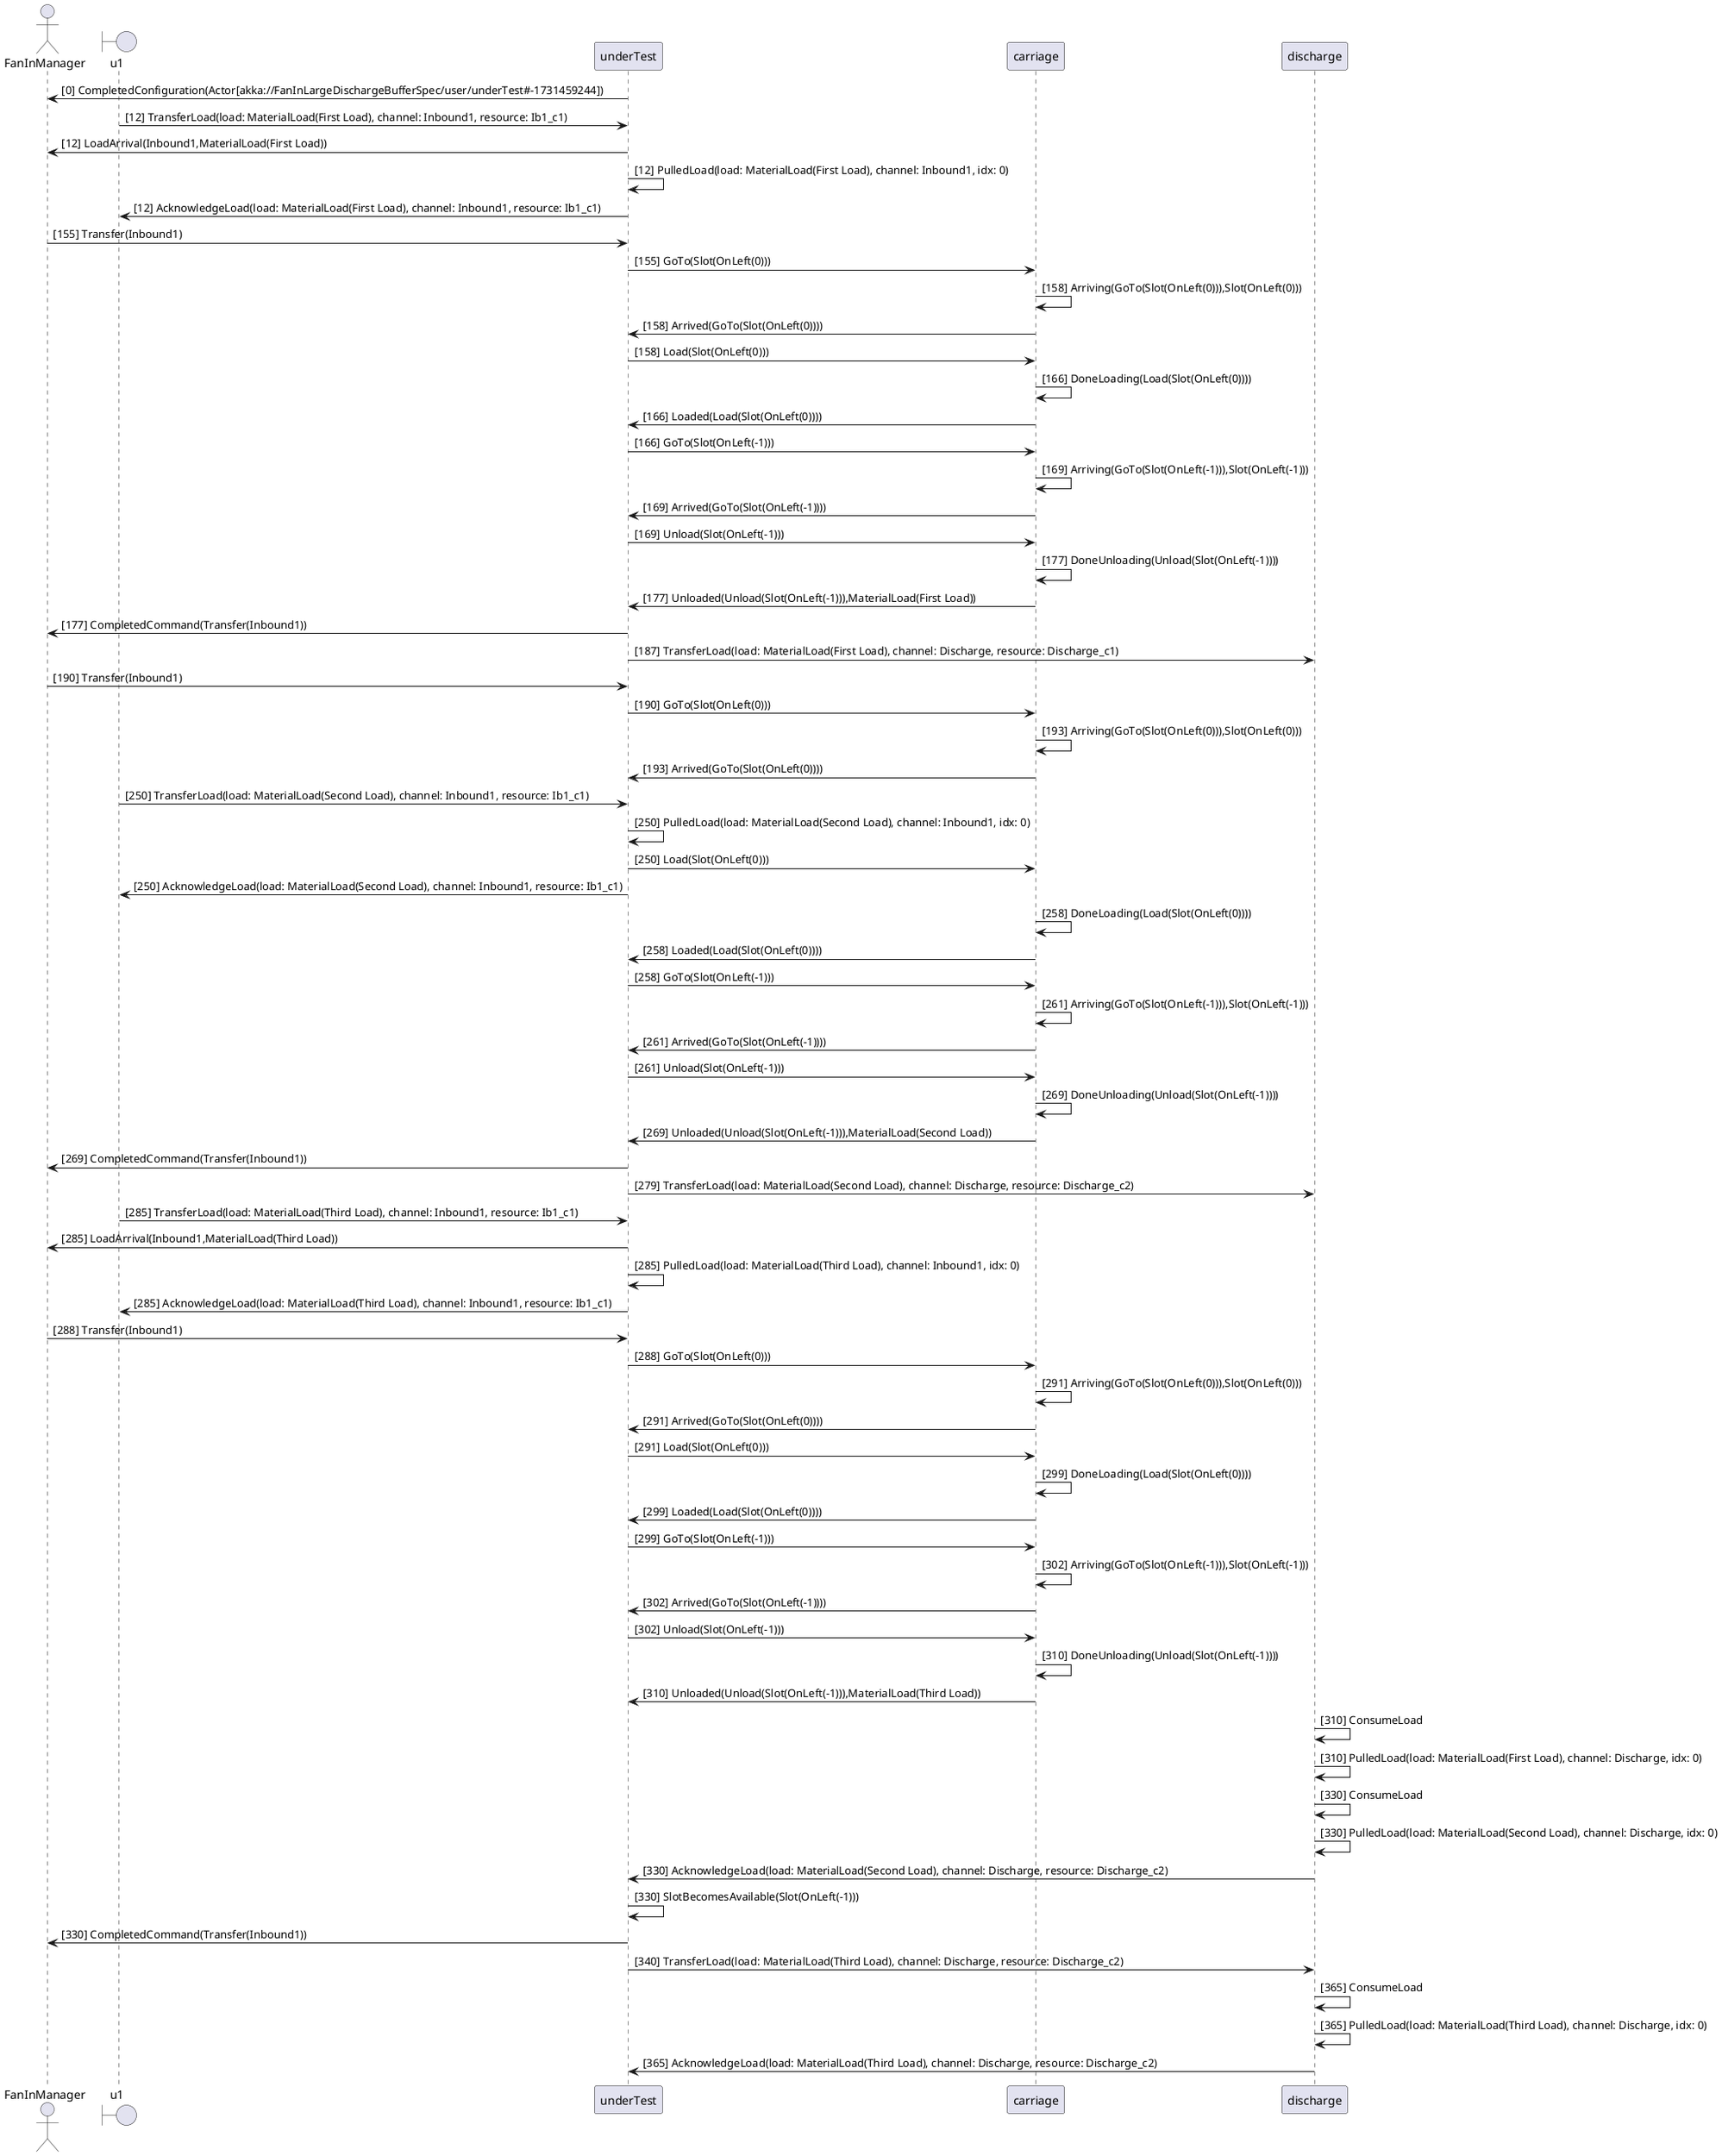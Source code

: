 @startuml
actor FanInManager
boundary u1

underTest -> FanInManager: [0] CompletedConfiguration(Actor[akka://FanInLargeDischargeBufferSpec/user/underTest#-1731459244])
u1 -> underTest: [12] TransferLoad(load: MaterialLoad(First Load), channel: Inbound1, resource: Ib1_c1)
underTest -> FanInManager: [12] LoadArrival(Inbound1,MaterialLoad(First Load))
underTest -> underTest: [12] PulledLoad(load: MaterialLoad(First Load), channel: Inbound1, idx: 0)
underTest -> u1: [12] AcknowledgeLoad(load: MaterialLoad(First Load), channel: Inbound1, resource: Ib1_c1)
FanInManager -> underTest: [155] Transfer(Inbound1)
underTest -> carriage: [155] GoTo(Slot(OnLeft(0)))
carriage -> carriage: [158] Arriving(GoTo(Slot(OnLeft(0))),Slot(OnLeft(0)))
carriage -> underTest: [158] Arrived(GoTo(Slot(OnLeft(0))))
underTest -> carriage: [158] Load(Slot(OnLeft(0)))
carriage -> carriage: [166] DoneLoading(Load(Slot(OnLeft(0))))
carriage -> underTest: [166] Loaded(Load(Slot(OnLeft(0))))
underTest -> carriage: [166] GoTo(Slot(OnLeft(-1)))
carriage -> carriage: [169] Arriving(GoTo(Slot(OnLeft(-1))),Slot(OnLeft(-1)))
carriage -> underTest: [169] Arrived(GoTo(Slot(OnLeft(-1))))
underTest -> carriage: [169] Unload(Slot(OnLeft(-1)))
carriage -> carriage: [177] DoneUnloading(Unload(Slot(OnLeft(-1))))
carriage -> underTest: [177] Unloaded(Unload(Slot(OnLeft(-1))),MaterialLoad(First Load))
underTest -> FanInManager: [177] CompletedCommand(Transfer(Inbound1))
underTest -> discharge: [187] TransferLoad(load: MaterialLoad(First Load), channel: Discharge, resource: Discharge_c1)
FanInManager -> underTest: [190] Transfer(Inbound1)
underTest -> carriage: [190] GoTo(Slot(OnLeft(0)))
carriage -> carriage: [193] Arriving(GoTo(Slot(OnLeft(0))),Slot(OnLeft(0)))
carriage -> underTest: [193] Arrived(GoTo(Slot(OnLeft(0))))
u1 -> underTest: [250] TransferLoad(load: MaterialLoad(Second Load), channel: Inbound1, resource: Ib1_c1)
underTest -> underTest: [250] PulledLoad(load: MaterialLoad(Second Load), channel: Inbound1, idx: 0)
underTest -> carriage: [250] Load(Slot(OnLeft(0)))
underTest -> u1: [250] AcknowledgeLoad(load: MaterialLoad(Second Load), channel: Inbound1, resource: Ib1_c1)
carriage -> carriage: [258] DoneLoading(Load(Slot(OnLeft(0))))
carriage -> underTest: [258] Loaded(Load(Slot(OnLeft(0))))
underTest -> carriage: [258] GoTo(Slot(OnLeft(-1)))
carriage -> carriage: [261] Arriving(GoTo(Slot(OnLeft(-1))),Slot(OnLeft(-1)))
carriage -> underTest: [261] Arrived(GoTo(Slot(OnLeft(-1))))
underTest -> carriage: [261] Unload(Slot(OnLeft(-1)))
carriage -> carriage: [269] DoneUnloading(Unload(Slot(OnLeft(-1))))
carriage -> underTest: [269] Unloaded(Unload(Slot(OnLeft(-1))),MaterialLoad(Second Load))
underTest -> FanInManager: [269] CompletedCommand(Transfer(Inbound1))
underTest -> discharge: [279] TransferLoad(load: MaterialLoad(Second Load), channel: Discharge, resource: Discharge_c2)
u1 -> underTest: [285] TransferLoad(load: MaterialLoad(Third Load), channel: Inbound1, resource: Ib1_c1)
underTest -> FanInManager: [285] LoadArrival(Inbound1,MaterialLoad(Third Load))
underTest -> underTest: [285] PulledLoad(load: MaterialLoad(Third Load), channel: Inbound1, idx: 0)
underTest -> u1: [285] AcknowledgeLoad(load: MaterialLoad(Third Load), channel: Inbound1, resource: Ib1_c1)
FanInManager -> underTest: [288] Transfer(Inbound1)
underTest -> carriage: [288] GoTo(Slot(OnLeft(0)))
carriage -> carriage: [291] Arriving(GoTo(Slot(OnLeft(0))),Slot(OnLeft(0)))
carriage -> underTest: [291] Arrived(GoTo(Slot(OnLeft(0))))
underTest -> carriage: [291] Load(Slot(OnLeft(0)))
carriage -> carriage: [299] DoneLoading(Load(Slot(OnLeft(0))))
carriage -> underTest: [299] Loaded(Load(Slot(OnLeft(0))))
underTest -> carriage: [299] GoTo(Slot(OnLeft(-1)))
carriage -> carriage: [302] Arriving(GoTo(Slot(OnLeft(-1))),Slot(OnLeft(-1)))
carriage -> underTest: [302] Arrived(GoTo(Slot(OnLeft(-1))))
underTest -> carriage: [302] Unload(Slot(OnLeft(-1)))
carriage -> carriage: [310] DoneUnloading(Unload(Slot(OnLeft(-1))))
carriage -> underTest: [310] Unloaded(Unload(Slot(OnLeft(-1))),MaterialLoad(Third Load))
discharge -> discharge: [310] ConsumeLoad
discharge -> discharge: [310] PulledLoad(load: MaterialLoad(First Load), channel: Discharge, idx: 0)
discharge -> discharge: [330] ConsumeLoad
discharge -> discharge: [330] PulledLoad(load: MaterialLoad(Second Load), channel: Discharge, idx: 0)
discharge -> underTest: [330] AcknowledgeLoad(load: MaterialLoad(Second Load), channel: Discharge, resource: Discharge_c2)
underTest -> underTest: [330] SlotBecomesAvailable(Slot(OnLeft(-1)))
underTest -> FanInManager: [330] CompletedCommand(Transfer(Inbound1))
underTest -> discharge: [340] TransferLoad(load: MaterialLoad(Third Load), channel: Discharge, resource: Discharge_c2)
discharge -> discharge: [365] ConsumeLoad
discharge -> discharge: [365] PulledLoad(load: MaterialLoad(Third Load), channel: Discharge, idx: 0)
discharge -> underTest: [365] AcknowledgeLoad(load: MaterialLoad(Third Load), channel: Discharge, resource: Discharge_c2)




@enduml